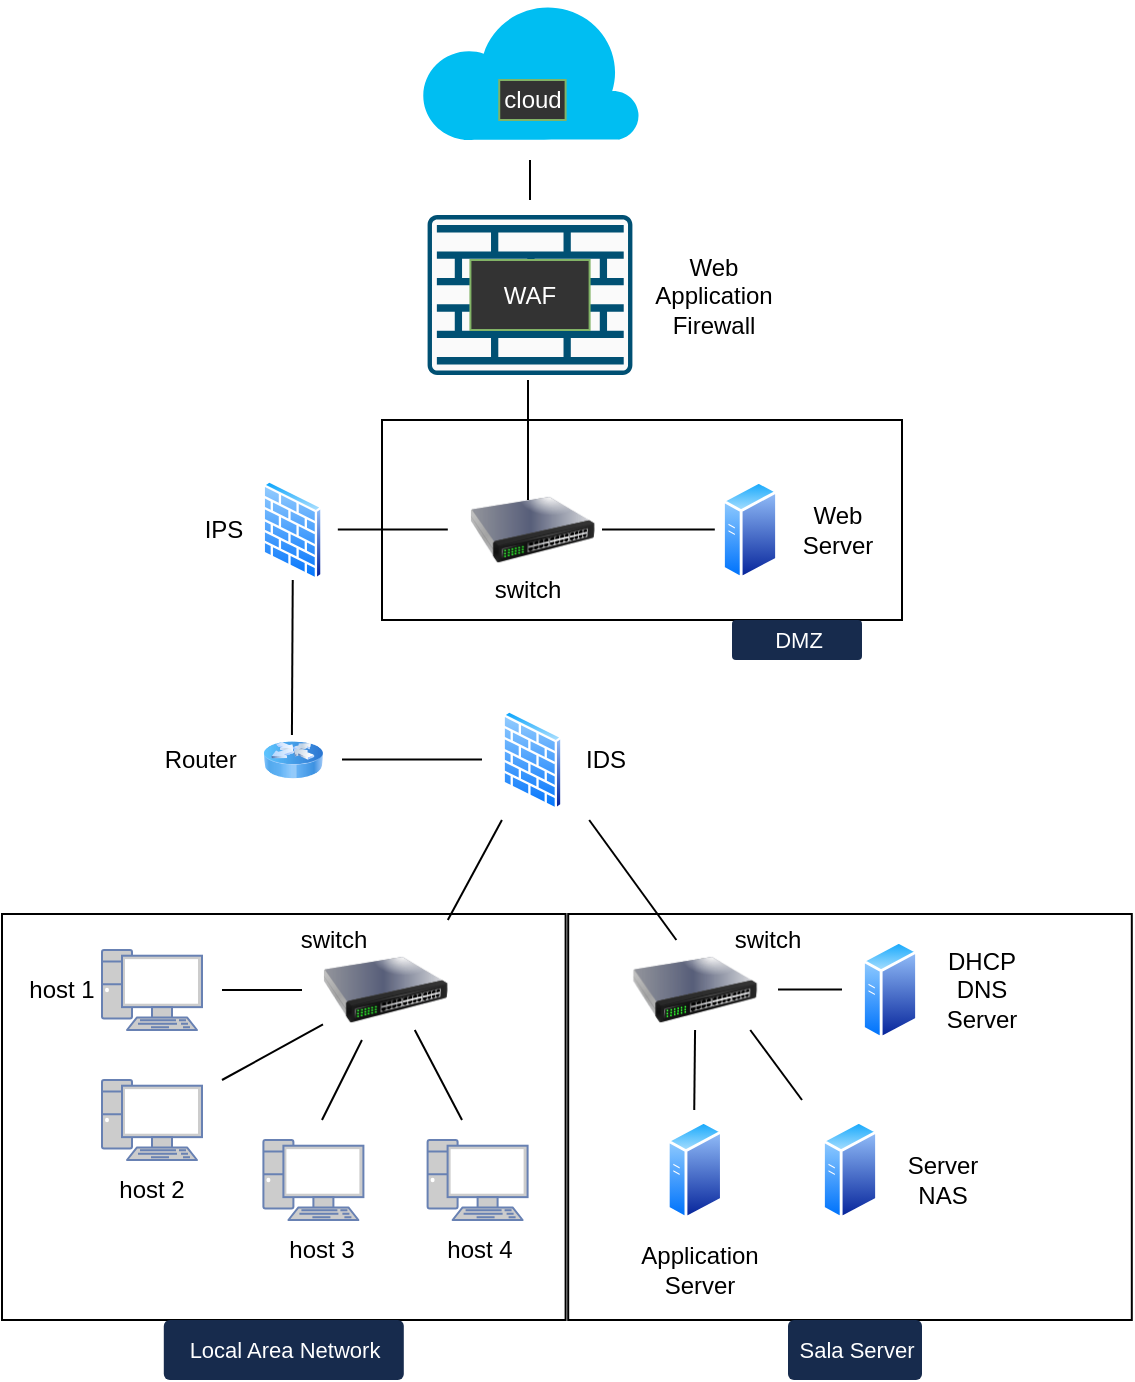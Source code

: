 <mxfile version="24.5.4" type="github">
  <diagram name="Pagina-1" id="3W4L14M-POliAq9xksL8">
    <mxGraphModel dx="682" dy="1593" grid="1" gridSize="10" guides="1" tooltips="1" connect="1" arrows="1" fold="1" page="1" pageScale="1" pageWidth="827" pageHeight="1169" math="0" shadow="0">
      <root>
        <mxCell id="0" />
        <mxCell id="1" parent="0" />
        <mxCell id="FKNjrVZzh4Au7X5KK56g-10" value="" style="sketch=0;points=[[0.015,0.015,0],[0.985,0.015,0],[0.985,0.985,0],[0.015,0.985,0],[0.25,0,0],[0.5,0,0],[0.75,0,0],[1,0.25,0],[1,0.5,0],[1,0.75,0],[0.75,1,0],[0.5,1,0],[0.25,1,0],[0,0.75,0],[0,0.5,0],[0,0.25,0]];verticalLabelPosition=bottom;html=1;verticalAlign=top;aspect=fixed;align=center;pointerEvents=1;shape=mxgraph.cisco19.rect;prIcon=firewall;fillColor=#FAFAFA;strokeColor=#005073;" parent="1" vertex="1">
          <mxGeometry x="362.8" y="57.5" width="102.4" height="80" as="geometry" />
        </mxCell>
        <mxCell id="FKNjrVZzh4Au7X5KK56g-11" value="&lt;font color=&quot;#ffffff&quot;&gt;WAF&lt;/font&gt;" style="text;strokeColor=#82b366;align=center;fillColor=#333333;html=1;verticalAlign=middle;whiteSpace=wrap;rounded=0;gradientColor=none;" parent="1" vertex="1">
          <mxGeometry x="384.21" y="80" width="59.59" height="35" as="geometry" />
        </mxCell>
        <mxCell id="a_WcTtSneEypwCUw1xM3-3" value="" style="image;html=1;image=img/lib/clip_art/networking/Switch_128x128.png" vertex="1" parent="1">
          <mxGeometry x="384" y="180" width="62.41" height="70" as="geometry" />
        </mxCell>
        <mxCell id="a_WcTtSneEypwCUw1xM3-5" value="" style="endArrow=none;html=1;rounded=0;" edge="1" parent="1">
          <mxGeometry width="50" height="50" relative="1" as="geometry">
            <mxPoint x="413" y="200" as="sourcePoint" />
            <mxPoint x="413" y="140" as="targetPoint" />
          </mxGeometry>
        </mxCell>
        <mxCell id="a_WcTtSneEypwCUw1xM3-9" value="" style="verticalLabelPosition=bottom;html=1;verticalAlign=top;align=center;strokeColor=none;fillColor=#00BEF2;shape=mxgraph.azure.cloud;" vertex="1" parent="1">
          <mxGeometry x="359" y="-50" width="110" height="70" as="geometry" />
        </mxCell>
        <mxCell id="a_WcTtSneEypwCUw1xM3-11" value="" style="image;aspect=fixed;perimeter=ellipsePerimeter;html=1;align=center;shadow=0;dashed=0;spacingTop=3;image=img/lib/active_directory/generic_server.svg;" vertex="1" parent="1">
          <mxGeometry x="510" y="190" width="28.0" height="50" as="geometry" />
        </mxCell>
        <mxCell id="a_WcTtSneEypwCUw1xM3-12" value="" style="endArrow=none;html=1;rounded=0;" edge="1" parent="1">
          <mxGeometry width="50" height="50" relative="1" as="geometry">
            <mxPoint x="450.0" y="214.71" as="sourcePoint" />
            <mxPoint x="506.41" y="214.71" as="targetPoint" />
          </mxGeometry>
        </mxCell>
        <mxCell id="a_WcTtSneEypwCUw1xM3-13" value="" style="image;aspect=fixed;perimeter=ellipsePerimeter;html=1;align=center;shadow=0;dashed=0;spacingTop=3;image=img/lib/active_directory/firewall.svg;" vertex="1" parent="1">
          <mxGeometry x="280" y="190" width="30.5" height="50" as="geometry" />
        </mxCell>
        <mxCell id="a_WcTtSneEypwCUw1xM3-15" value="" style="image;html=1;image=img/lib/clip_art/networking/Router_Icon_128x128.png" vertex="1" parent="1">
          <mxGeometry x="280.7" y="300" width="29.8" height="60" as="geometry" />
        </mxCell>
        <mxCell id="a_WcTtSneEypwCUw1xM3-16" value="" style="endArrow=none;html=1;rounded=0;exitX=0.197;exitY=1.049;exitDx=0;exitDy=0;exitPerimeter=0;" edge="1" parent="1">
          <mxGeometry width="50" height="50" relative="1" as="geometry">
            <mxPoint x="295.369" y="240.0" as="sourcePoint" />
            <mxPoint x="294.96" y="317.55" as="targetPoint" />
          </mxGeometry>
        </mxCell>
        <mxCell id="a_WcTtSneEypwCUw1xM3-17" value="" style="image;aspect=fixed;perimeter=ellipsePerimeter;html=1;align=center;shadow=0;dashed=0;spacingTop=3;image=img/lib/active_directory/firewall.svg;" vertex="1" parent="1">
          <mxGeometry x="399.96" y="305" width="30.5" height="50" as="geometry" />
        </mxCell>
        <mxCell id="a_WcTtSneEypwCUw1xM3-22" value="" style="endArrow=none;html=1;rounded=0;" edge="1" parent="1">
          <mxGeometry width="50" height="50" relative="1" as="geometry">
            <mxPoint x="320" y="329.71" as="sourcePoint" />
            <mxPoint x="390" y="329.71" as="targetPoint" />
          </mxGeometry>
        </mxCell>
        <mxCell id="a_WcTtSneEypwCUw1xM3-23" value="" style="endArrow=none;html=1;rounded=0;" edge="1" parent="1">
          <mxGeometry width="50" height="50" relative="1" as="geometry">
            <mxPoint x="443.59" y="360" as="sourcePoint" />
            <mxPoint x="487.18" y="420" as="targetPoint" />
          </mxGeometry>
        </mxCell>
        <mxCell id="a_WcTtSneEypwCUw1xM3-24" value="" style="image;html=1;image=img/lib/clip_art/networking/Switch_128x128.png" vertex="1" parent="1">
          <mxGeometry x="465.2" y="410" width="62.41" height="70" as="geometry" />
        </mxCell>
        <mxCell id="a_WcTtSneEypwCUw1xM3-25" value="" style="endArrow=none;html=1;rounded=0;entryX=1;entryY=0;entryDx=0;entryDy=0;" edge="1" parent="1" target="a_WcTtSneEypwCUw1xM3-26">
          <mxGeometry width="50" height="50" relative="1" as="geometry">
            <mxPoint x="399.96" y="360" as="sourcePoint" />
            <mxPoint x="380" y="400" as="targetPoint" />
          </mxGeometry>
        </mxCell>
        <mxCell id="a_WcTtSneEypwCUw1xM3-26" value="" style="image;html=1;image=img/lib/clip_art/networking/Switch_128x128.png" vertex="1" parent="1">
          <mxGeometry x="310.5" y="410" width="62.41" height="70" as="geometry" />
        </mxCell>
        <mxCell id="a_WcTtSneEypwCUw1xM3-28" value="" style="fontColor=#0066CC;verticalAlign=top;verticalLabelPosition=bottom;labelPosition=center;align=center;html=1;outlineConnect=0;fillColor=#CCCCCC;strokeColor=#6881B3;gradientColor=none;gradientDirection=north;strokeWidth=2;shape=mxgraph.networks.pc;" vertex="1" parent="1">
          <mxGeometry x="200" y="425" width="50" height="40" as="geometry" />
        </mxCell>
        <mxCell id="a_WcTtSneEypwCUw1xM3-32" value="" style="fontColor=#0066CC;verticalAlign=top;verticalLabelPosition=bottom;labelPosition=center;align=center;html=1;outlineConnect=0;fillColor=#CCCCCC;strokeColor=#6881B3;gradientColor=none;gradientDirection=north;strokeWidth=2;shape=mxgraph.networks.pc;" vertex="1" parent="1">
          <mxGeometry x="200" y="490" width="50" height="40" as="geometry" />
        </mxCell>
        <mxCell id="a_WcTtSneEypwCUw1xM3-33" value="" style="fontColor=#0066CC;verticalAlign=top;verticalLabelPosition=bottom;labelPosition=center;align=center;html=1;outlineConnect=0;fillColor=#CCCCCC;strokeColor=#6881B3;gradientColor=none;gradientDirection=north;strokeWidth=2;shape=mxgraph.networks.pc;" vertex="1" parent="1">
          <mxGeometry x="362.8" y="520" width="50" height="40" as="geometry" />
        </mxCell>
        <mxCell id="a_WcTtSneEypwCUw1xM3-34" value="" style="fontColor=#0066CC;verticalAlign=top;verticalLabelPosition=bottom;labelPosition=center;align=center;html=1;outlineConnect=0;fillColor=#CCCCCC;strokeColor=#6881B3;gradientColor=none;gradientDirection=north;strokeWidth=2;shape=mxgraph.networks.pc;" vertex="1" parent="1">
          <mxGeometry x="280.7" y="520" width="50" height="40" as="geometry" />
        </mxCell>
        <mxCell id="a_WcTtSneEypwCUw1xM3-35" value="" style="endArrow=none;html=1;rounded=0;" edge="1" parent="1">
          <mxGeometry width="50" height="50" relative="1" as="geometry">
            <mxPoint x="260" y="445" as="sourcePoint" />
            <mxPoint x="300" y="445" as="targetPoint" />
          </mxGeometry>
        </mxCell>
        <mxCell id="a_WcTtSneEypwCUw1xM3-36" value="" style="endArrow=none;html=1;rounded=0;" edge="1" parent="1">
          <mxGeometry width="50" height="50" relative="1" as="geometry">
            <mxPoint x="380" y="510" as="sourcePoint" />
            <mxPoint x="356.39" y="465" as="targetPoint" />
          </mxGeometry>
        </mxCell>
        <mxCell id="a_WcTtSneEypwCUw1xM3-37" value="" style="endArrow=none;html=1;rounded=0;entryX=0.312;entryY=0.857;entryDx=0;entryDy=0;entryPerimeter=0;" edge="1" parent="1" target="a_WcTtSneEypwCUw1xM3-26">
          <mxGeometry width="50" height="50" relative="1" as="geometry">
            <mxPoint x="310" y="510" as="sourcePoint" />
            <mxPoint x="320" y="470" as="targetPoint" />
          </mxGeometry>
        </mxCell>
        <mxCell id="a_WcTtSneEypwCUw1xM3-38" value="" style="endArrow=none;html=1;rounded=0;" edge="1" parent="1" target="a_WcTtSneEypwCUw1xM3-26">
          <mxGeometry width="50" height="50" relative="1" as="geometry">
            <mxPoint x="260" y="490" as="sourcePoint" />
            <mxPoint x="300" y="480" as="targetPoint" />
          </mxGeometry>
        </mxCell>
        <mxCell id="a_WcTtSneEypwCUw1xM3-40" value="" style="image;aspect=fixed;perimeter=ellipsePerimeter;html=1;align=center;shadow=0;dashed=0;spacingTop=3;image=img/lib/active_directory/generic_server.svg;" vertex="1" parent="1">
          <mxGeometry x="560" y="510" width="28.0" height="50" as="geometry" />
        </mxCell>
        <mxCell id="a_WcTtSneEypwCUw1xM3-41" value="" style="image;aspect=fixed;perimeter=ellipsePerimeter;html=1;align=center;shadow=0;dashed=0;spacingTop=3;image=img/lib/active_directory/generic_server.svg;" vertex="1" parent="1">
          <mxGeometry x="580" y="420" width="28.0" height="50" as="geometry" />
        </mxCell>
        <mxCell id="a_WcTtSneEypwCUw1xM3-42" value="" style="image;aspect=fixed;perimeter=ellipsePerimeter;html=1;align=center;shadow=0;dashed=0;spacingTop=3;image=img/lib/active_directory/generic_server.svg;" vertex="1" parent="1">
          <mxGeometry x="482.41" y="510" width="28.0" height="50" as="geometry" />
        </mxCell>
        <mxCell id="a_WcTtSneEypwCUw1xM3-43" value="" style="endArrow=none;html=1;rounded=0;" edge="1" parent="1">
          <mxGeometry width="50" height="50" relative="1" as="geometry">
            <mxPoint x="496.12" y="505" as="sourcePoint" />
            <mxPoint x="496.53" y="465" as="targetPoint" />
          </mxGeometry>
        </mxCell>
        <mxCell id="a_WcTtSneEypwCUw1xM3-44" value="" style="endArrow=none;html=1;rounded=0;" edge="1" parent="1">
          <mxGeometry width="50" height="50" relative="1" as="geometry">
            <mxPoint x="550" y="500" as="sourcePoint" />
            <mxPoint x="524.12" y="465" as="targetPoint" />
          </mxGeometry>
        </mxCell>
        <mxCell id="a_WcTtSneEypwCUw1xM3-45" value="" style="endArrow=none;html=1;rounded=0;" edge="1" parent="1">
          <mxGeometry width="50" height="50" relative="1" as="geometry">
            <mxPoint x="538" y="444.71" as="sourcePoint" />
            <mxPoint x="570" y="444.71" as="targetPoint" />
          </mxGeometry>
        </mxCell>
        <mxCell id="a_WcTtSneEypwCUw1xM3-46" value="IDS" style="text;html=1;align=center;verticalAlign=middle;whiteSpace=wrap;rounded=0;" vertex="1" parent="1">
          <mxGeometry x="422.41" y="315" width="60" height="30" as="geometry" />
        </mxCell>
        <mxCell id="a_WcTtSneEypwCUw1xM3-47" value="Server&lt;div&gt;NAS&lt;/div&gt;" style="text;html=1;align=center;verticalAlign=middle;whiteSpace=wrap;rounded=0;" vertex="1" parent="1">
          <mxGeometry x="600" y="530" width="40.5" height="20" as="geometry" />
        </mxCell>
        <mxCell id="a_WcTtSneEypwCUw1xM3-48" value="Application Server" style="text;html=1;align=center;verticalAlign=middle;whiteSpace=wrap;rounded=0;" vertex="1" parent="1">
          <mxGeometry x="469" y="570" width="60" height="30" as="geometry" />
        </mxCell>
        <mxCell id="a_WcTtSneEypwCUw1xM3-49" value="DHCP&lt;div&gt;DNS Server&lt;/div&gt;" style="text;html=1;align=center;verticalAlign=middle;whiteSpace=wrap;rounded=0;" vertex="1" parent="1">
          <mxGeometry x="610" y="430" width="60" height="30" as="geometry" />
        </mxCell>
        <mxCell id="a_WcTtSneEypwCUw1xM3-52" value="host 4" style="text;html=1;align=center;verticalAlign=middle;whiteSpace=wrap;rounded=0;" vertex="1" parent="1">
          <mxGeometry x="359" y="560" width="60" height="30" as="geometry" />
        </mxCell>
        <mxCell id="a_WcTtSneEypwCUw1xM3-53" value="host 3" style="text;html=1;align=center;verticalAlign=middle;whiteSpace=wrap;rounded=0;" vertex="1" parent="1">
          <mxGeometry x="280" y="560" width="60" height="30" as="geometry" />
        </mxCell>
        <mxCell id="a_WcTtSneEypwCUw1xM3-54" value="host 2" style="text;html=1;align=center;verticalAlign=middle;whiteSpace=wrap;rounded=0;" vertex="1" parent="1">
          <mxGeometry x="195" y="530" width="60" height="30" as="geometry" />
        </mxCell>
        <mxCell id="a_WcTtSneEypwCUw1xM3-55" value="host 1" style="text;html=1;align=center;verticalAlign=middle;whiteSpace=wrap;rounded=0;" vertex="1" parent="1">
          <mxGeometry x="150" y="430" width="60" height="30" as="geometry" />
        </mxCell>
        <mxCell id="a_WcTtSneEypwCUw1xM3-56" value="IPS" style="text;html=1;align=center;verticalAlign=middle;whiteSpace=wrap;rounded=0;" vertex="1" parent="1">
          <mxGeometry x="230.9" y="200" width="60" height="30" as="geometry" />
        </mxCell>
        <mxCell id="a_WcTtSneEypwCUw1xM3-57" value="switch" style="text;html=1;align=center;verticalAlign=middle;whiteSpace=wrap;rounded=0;" vertex="1" parent="1">
          <mxGeometry x="310.5" y="415" width="10.46" height="10" as="geometry" />
        </mxCell>
        <mxCell id="a_WcTtSneEypwCUw1xM3-58" value="switch" style="text;html=1;align=center;verticalAlign=middle;whiteSpace=wrap;rounded=0;" vertex="1" parent="1">
          <mxGeometry x="527.54" y="415" width="10.46" height="10" as="geometry" />
        </mxCell>
        <mxCell id="a_WcTtSneEypwCUw1xM3-59" value="switch" style="text;html=1;align=center;verticalAlign=middle;whiteSpace=wrap;rounded=0;" vertex="1" parent="1">
          <mxGeometry x="408" y="240" width="10.46" height="10" as="geometry" />
        </mxCell>
        <mxCell id="a_WcTtSneEypwCUw1xM3-60" value="Web Server" style="text;html=1;align=center;verticalAlign=middle;whiteSpace=wrap;rounded=0;" vertex="1" parent="1">
          <mxGeometry x="538" y="200" width="60" height="30" as="geometry" />
        </mxCell>
        <mxCell id="a_WcTtSneEypwCUw1xM3-61" value="Web Application Firewall" style="text;html=1;align=center;verticalAlign=middle;whiteSpace=wrap;rounded=0;" vertex="1" parent="1">
          <mxGeometry x="482.41" y="85" width="47.59" height="25" as="geometry" />
        </mxCell>
        <mxCell id="a_WcTtSneEypwCUw1xM3-62" value="&lt;font color=&quot;#ffffff&quot;&gt;cloud&lt;/font&gt;" style="text;strokeColor=#82b366;align=center;fillColor=#333333;html=1;verticalAlign=middle;whiteSpace=wrap;rounded=0;gradientColor=none;" vertex="1" parent="1">
          <mxGeometry x="398.62" y="-10" width="33.18" height="20" as="geometry" />
        </mxCell>
        <mxCell id="a_WcTtSneEypwCUw1xM3-63" value="Router&amp;nbsp;" style="text;html=1;align=center;verticalAlign=middle;whiteSpace=wrap;rounded=0;" vertex="1" parent="1">
          <mxGeometry x="220.7" y="315" width="60" height="30" as="geometry" />
        </mxCell>
        <mxCell id="a_WcTtSneEypwCUw1xM3-67" value="" style="rounded=0;whiteSpace=wrap;html=1;fillColor=none;" vertex="1" parent="1">
          <mxGeometry x="150" y="407" width="281.8" height="203" as="geometry" />
        </mxCell>
        <mxCell id="a_WcTtSneEypwCUw1xM3-69" value="" style="rounded=0;whiteSpace=wrap;html=1;fillColor=none;" vertex="1" parent="1">
          <mxGeometry x="433.1" y="407" width="281.8" height="203" as="geometry" />
        </mxCell>
        <mxCell id="a_WcTtSneEypwCUw1xM3-71" value="Sala Server" style="rounded=1;arcSize=10;fillColor=#172B4D;strokeColor=none;html=1;fontSize=11;align=center;fontColor=#ffffff;fontStyle=0;fontSize=11;sketch=0;" vertex="1" parent="1">
          <mxGeometry x="543" y="610" width="67" height="30" as="geometry" />
        </mxCell>
        <mxCell id="a_WcTtSneEypwCUw1xM3-72" value="Local Area Network" style="rounded=1;arcSize=10;fillColor=#172B4D;strokeColor=none;html=1;fontSize=11;align=center;fontColor=#ffffff;fontStyle=0;fontSize=11;sketch=0;" vertex="1" parent="1">
          <mxGeometry x="230.9" y="610" width="120" height="30" as="geometry" />
        </mxCell>
        <mxCell id="a_WcTtSneEypwCUw1xM3-74" value="" style="rounded=0;whiteSpace=wrap;html=1;fillColor=none;" vertex="1" parent="1">
          <mxGeometry x="340" y="160" width="260" height="100" as="geometry" />
        </mxCell>
        <mxCell id="a_WcTtSneEypwCUw1xM3-76" value="" style="endArrow=none;html=1;rounded=0;" edge="1" parent="1">
          <mxGeometry width="50" height="50" relative="1" as="geometry">
            <mxPoint x="317.91" y="214.71" as="sourcePoint" />
            <mxPoint x="372.91" y="214.71" as="targetPoint" />
          </mxGeometry>
        </mxCell>
        <mxCell id="a_WcTtSneEypwCUw1xM3-78" value="" style="endArrow=none;html=1;rounded=0;" edge="1" parent="1">
          <mxGeometry width="50" height="50" relative="1" as="geometry">
            <mxPoint x="414" y="50" as="sourcePoint" />
            <mxPoint x="414" y="30" as="targetPoint" />
          </mxGeometry>
        </mxCell>
        <mxCell id="a_WcTtSneEypwCUw1xM3-79" value="DMZ" style="rounded=1;arcSize=10;fillColor=#172B4D;strokeColor=none;html=1;fontSize=11;align=center;fontColor=#ffffff;fontStyle=0;fontSize=11;sketch=0;" vertex="1" parent="1">
          <mxGeometry x="515" y="260" width="65" height="20" as="geometry" />
        </mxCell>
      </root>
    </mxGraphModel>
  </diagram>
</mxfile>

